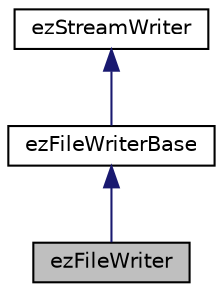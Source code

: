 digraph "ezFileWriter"
{
 // LATEX_PDF_SIZE
  edge [fontname="Helvetica",fontsize="10",labelfontname="Helvetica",labelfontsize="10"];
  node [fontname="Helvetica",fontsize="10",shape=record];
  Node1 [label="ezFileWriter",height=0.2,width=0.4,color="black", fillcolor="grey75", style="filled", fontcolor="black",tooltip="The default class to use to write data to a file, implements the ezStreamWriter interface."];
  Node2 -> Node1 [dir="back",color="midnightblue",fontsize="10",style="solid",fontname="Helvetica"];
  Node2 [label="ezFileWriterBase",height=0.2,width=0.4,color="black", fillcolor="white", style="filled",URL="$dd/d0c/classez_file_writer_base.htm",tooltip=" "];
  Node3 -> Node2 [dir="back",color="midnightblue",fontsize="10",style="solid",fontname="Helvetica"];
  Node3 [label="ezStreamWriter",height=0.2,width=0.4,color="black", fillcolor="white", style="filled",URL="$d6/dcc/classez_stream_writer.htm",tooltip="Interface for binary out (write) streams."];
}
